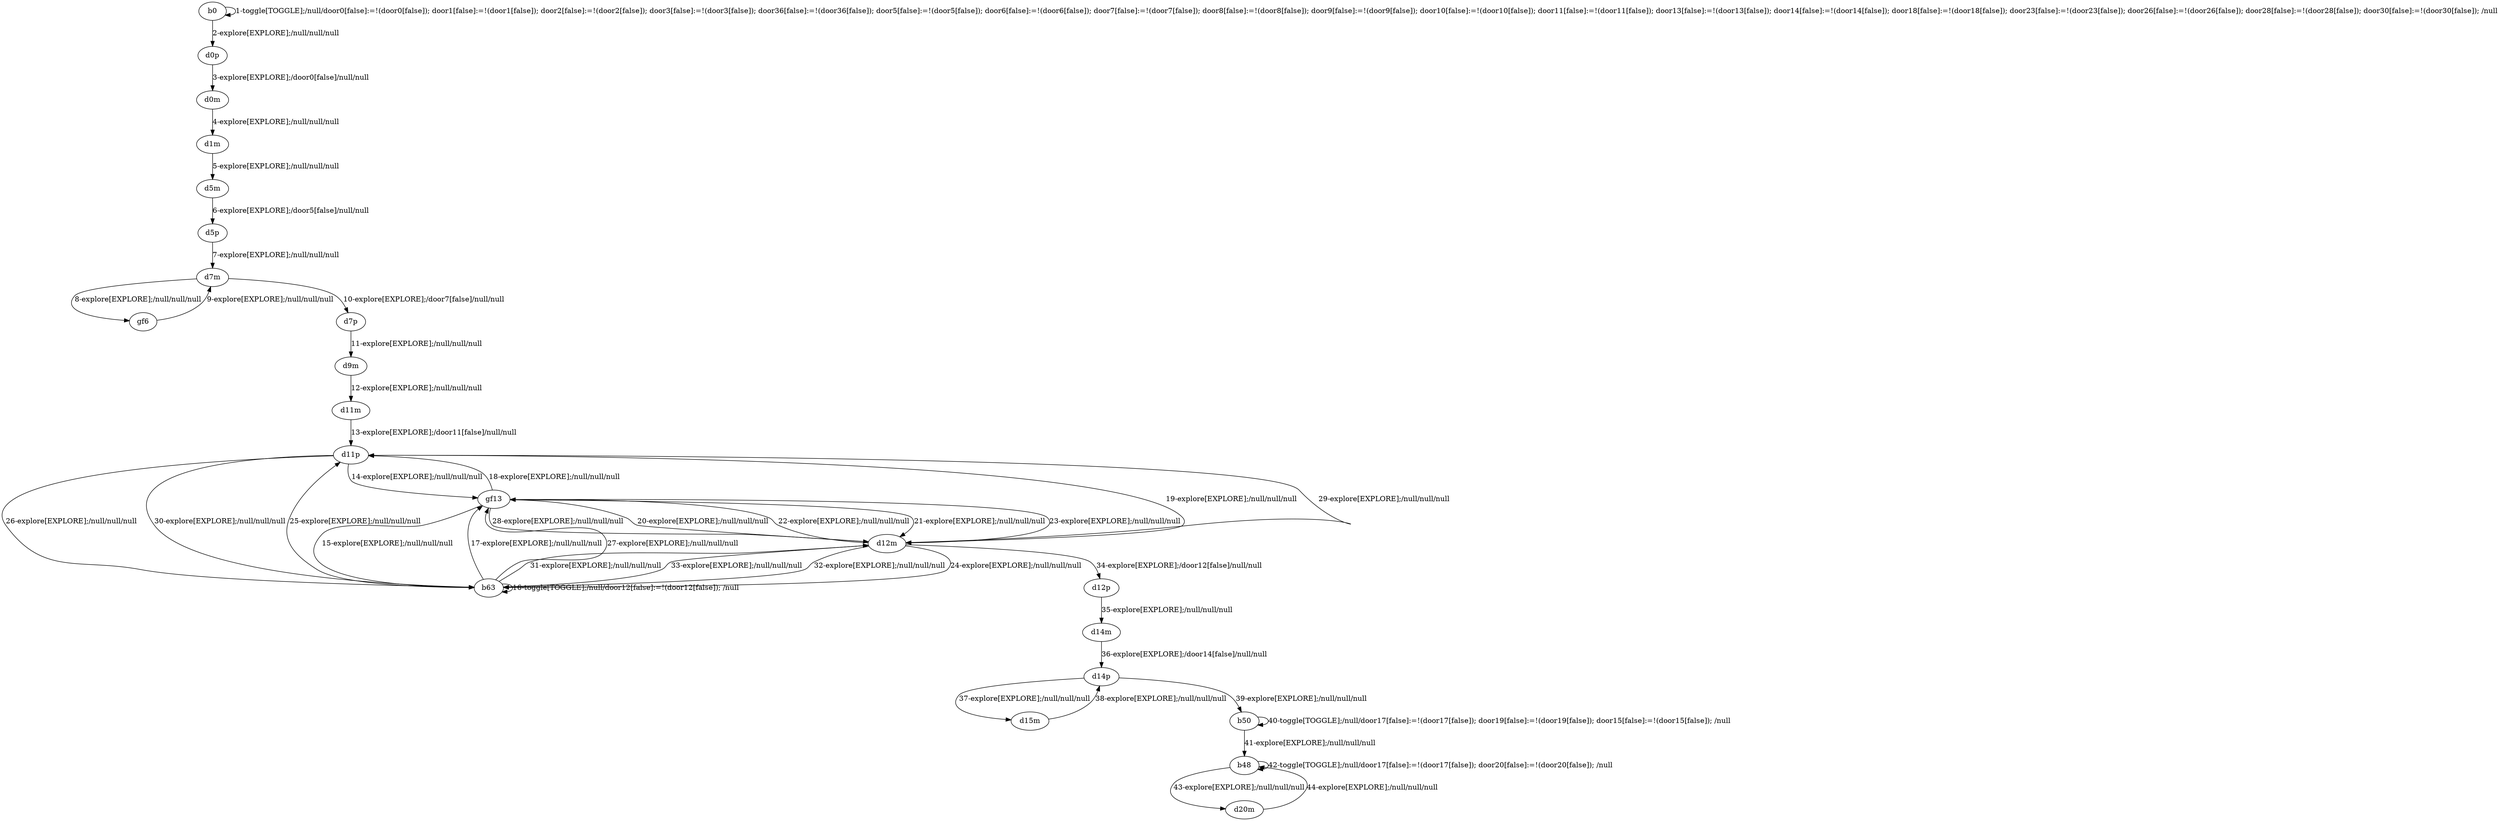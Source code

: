 # Total number of goals covered by this test: 9
# b50 --> b48
# d15m --> d14p
# d14p --> b50
# b48 --> b48
# d20m --> b48
# b50 --> b50
# d14p --> d15m
# b48 --> d20m
# d14m --> d14p

digraph g {
"b0" -> "b0" [label = "1-toggle[TOGGLE];/null/door0[false]:=!(door0[false]); door1[false]:=!(door1[false]); door2[false]:=!(door2[false]); door3[false]:=!(door3[false]); door36[false]:=!(door36[false]); door5[false]:=!(door5[false]); door6[false]:=!(door6[false]); door7[false]:=!(door7[false]); door8[false]:=!(door8[false]); door9[false]:=!(door9[false]); door10[false]:=!(door10[false]); door11[false]:=!(door11[false]); door13[false]:=!(door13[false]); door14[false]:=!(door14[false]); door18[false]:=!(door18[false]); door23[false]:=!(door23[false]); door26[false]:=!(door26[false]); door28[false]:=!(door28[false]); door30[false]:=!(door30[false]); /null"];
"b0" -> "d0p" [label = "2-explore[EXPLORE];/null/null/null"];
"d0p" -> "d0m" [label = "3-explore[EXPLORE];/door0[false]/null/null"];
"d0m" -> "d1m" [label = "4-explore[EXPLORE];/null/null/null"];
"d1m" -> "d5m" [label = "5-explore[EXPLORE];/null/null/null"];
"d5m" -> "d5p" [label = "6-explore[EXPLORE];/door5[false]/null/null"];
"d5p" -> "d7m" [label = "7-explore[EXPLORE];/null/null/null"];
"d7m" -> "gf6" [label = "8-explore[EXPLORE];/null/null/null"];
"gf6" -> "d7m" [label = "9-explore[EXPLORE];/null/null/null"];
"d7m" -> "d7p" [label = "10-explore[EXPLORE];/door7[false]/null/null"];
"d7p" -> "d9m" [label = "11-explore[EXPLORE];/null/null/null"];
"d9m" -> "d11m" [label = "12-explore[EXPLORE];/null/null/null"];
"d11m" -> "d11p" [label = "13-explore[EXPLORE];/door11[false]/null/null"];
"d11p" -> "gf13" [label = "14-explore[EXPLORE];/null/null/null"];
"gf13" -> "b63" [label = "15-explore[EXPLORE];/null/null/null"];
"b63" -> "b63" [label = "16-toggle[TOGGLE];/null/door12[false]:=!(door12[false]); /null"];
"b63" -> "gf13" [label = "17-explore[EXPLORE];/null/null/null"];
"gf13" -> "d11p" [label = "18-explore[EXPLORE];/null/null/null"];
"d11p" -> "d12m" [label = "19-explore[EXPLORE];/null/null/null"];
"d12m" -> "gf13" [label = "20-explore[EXPLORE];/null/null/null"];
"gf13" -> "d12m" [label = "21-explore[EXPLORE];/null/null/null"];
"d12m" -> "gf13" [label = "22-explore[EXPLORE];/null/null/null"];
"gf13" -> "d12m" [label = "23-explore[EXPLORE];/null/null/null"];
"d12m" -> "b63" [label = "24-explore[EXPLORE];/null/null/null"];
"b63" -> "d11p" [label = "25-explore[EXPLORE];/null/null/null"];
"d11p" -> "b63" [label = "26-explore[EXPLORE];/null/null/null"];
"b63" -> "gf13" [label = "27-explore[EXPLORE];/null/null/null"];
"gf13" -> "d12m" [label = "28-explore[EXPLORE];/null/null/null"];
"d12m" -> "d11p" [label = "29-explore[EXPLORE];/null/null/null"];
"d11p" -> "b63" [label = "30-explore[EXPLORE];/null/null/null"];
"b63" -> "d12m" [label = "31-explore[EXPLORE];/null/null/null"];
"d12m" -> "b63" [label = "32-explore[EXPLORE];/null/null/null"];
"b63" -> "d12m" [label = "33-explore[EXPLORE];/null/null/null"];
"d12m" -> "d12p" [label = "34-explore[EXPLORE];/door12[false]/null/null"];
"d12p" -> "d14m" [label = "35-explore[EXPLORE];/null/null/null"];
"d14m" -> "d14p" [label = "36-explore[EXPLORE];/door14[false]/null/null"];
"d14p" -> "d15m" [label = "37-explore[EXPLORE];/null/null/null"];
"d15m" -> "d14p" [label = "38-explore[EXPLORE];/null/null/null"];
"d14p" -> "b50" [label = "39-explore[EXPLORE];/null/null/null"];
"b50" -> "b50" [label = "40-toggle[TOGGLE];/null/door17[false]:=!(door17[false]); door19[false]:=!(door19[false]); door15[false]:=!(door15[false]); /null"];
"b50" -> "b48" [label = "41-explore[EXPLORE];/null/null/null"];
"b48" -> "b48" [label = "42-toggle[TOGGLE];/null/door17[false]:=!(door17[false]); door20[false]:=!(door20[false]); /null"];
"b48" -> "d20m" [label = "43-explore[EXPLORE];/null/null/null"];
"d20m" -> "b48" [label = "44-explore[EXPLORE];/null/null/null"];
}